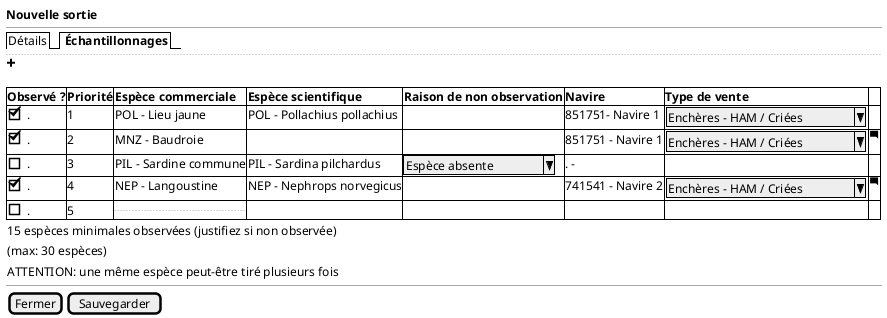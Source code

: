 @startsalt
{
  <b>Nouvelle sortie
  --
  {/  Détails | <b> Échantillonnages }
  ..
  <&plus>
  .
	{#

      <b>Observé ? |<b>Priorité | <b>Espèce commerciale | <b>Espèce scientifique   | <b>Raison de non observation | <b>Navire | <b>Type de vente | .
      [X] . | 1 | POL - Lieu jaune | POL - Pollachius pollachius | . | 851751- Navire 1 | { ^Enchères - HAM / Criées^} | .
      [X] . | 2 | MNZ - Baudroie | . | . | 851751 - Navire 1 | { ^Enchères - HAM / Criées^} | <&comment-square>
      [ ] . | 3 | PIL - Sardine commune | PIL - Sardina pilchardus | ^ Espèce absente  ^  |. -| . | .
      [X] . | 4 | NEP - Langoustine | NEP - Nephrops norvegicus   | . | 741541 - Navire 2 | { ^Enchères - HAM / Criées^} | <&comment-square>
      [ ] . | 5 | ... | . | . | . | .

    }
    { 15 espèces minimales observées (justifiez si non observée) }

    { (max: 30 espèces) }

    { ATTENTION: une même espèce peut-être tiré plusieurs fois }
  --


  {
    [Fermer] | [Sauvegarder]
  }
}
@endsalt
